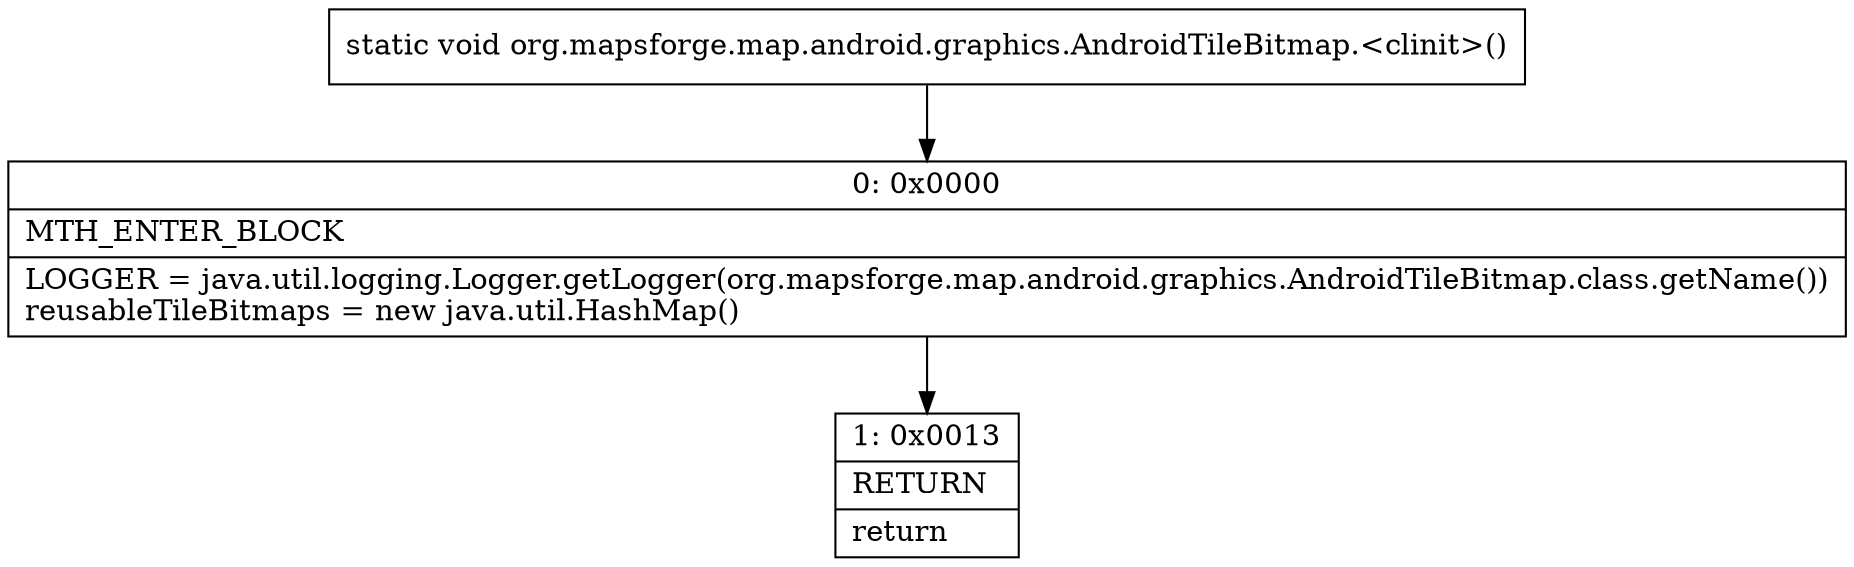 digraph "CFG fororg.mapsforge.map.android.graphics.AndroidTileBitmap.\<clinit\>()V" {
Node_0 [shape=record,label="{0\:\ 0x0000|MTH_ENTER_BLOCK\l|LOGGER = java.util.logging.Logger.getLogger(org.mapsforge.map.android.graphics.AndroidTileBitmap.class.getName())\lreusableTileBitmaps = new java.util.HashMap()\l}"];
Node_1 [shape=record,label="{1\:\ 0x0013|RETURN\l|return\l}"];
MethodNode[shape=record,label="{static void org.mapsforge.map.android.graphics.AndroidTileBitmap.\<clinit\>() }"];
MethodNode -> Node_0;
Node_0 -> Node_1;
}

